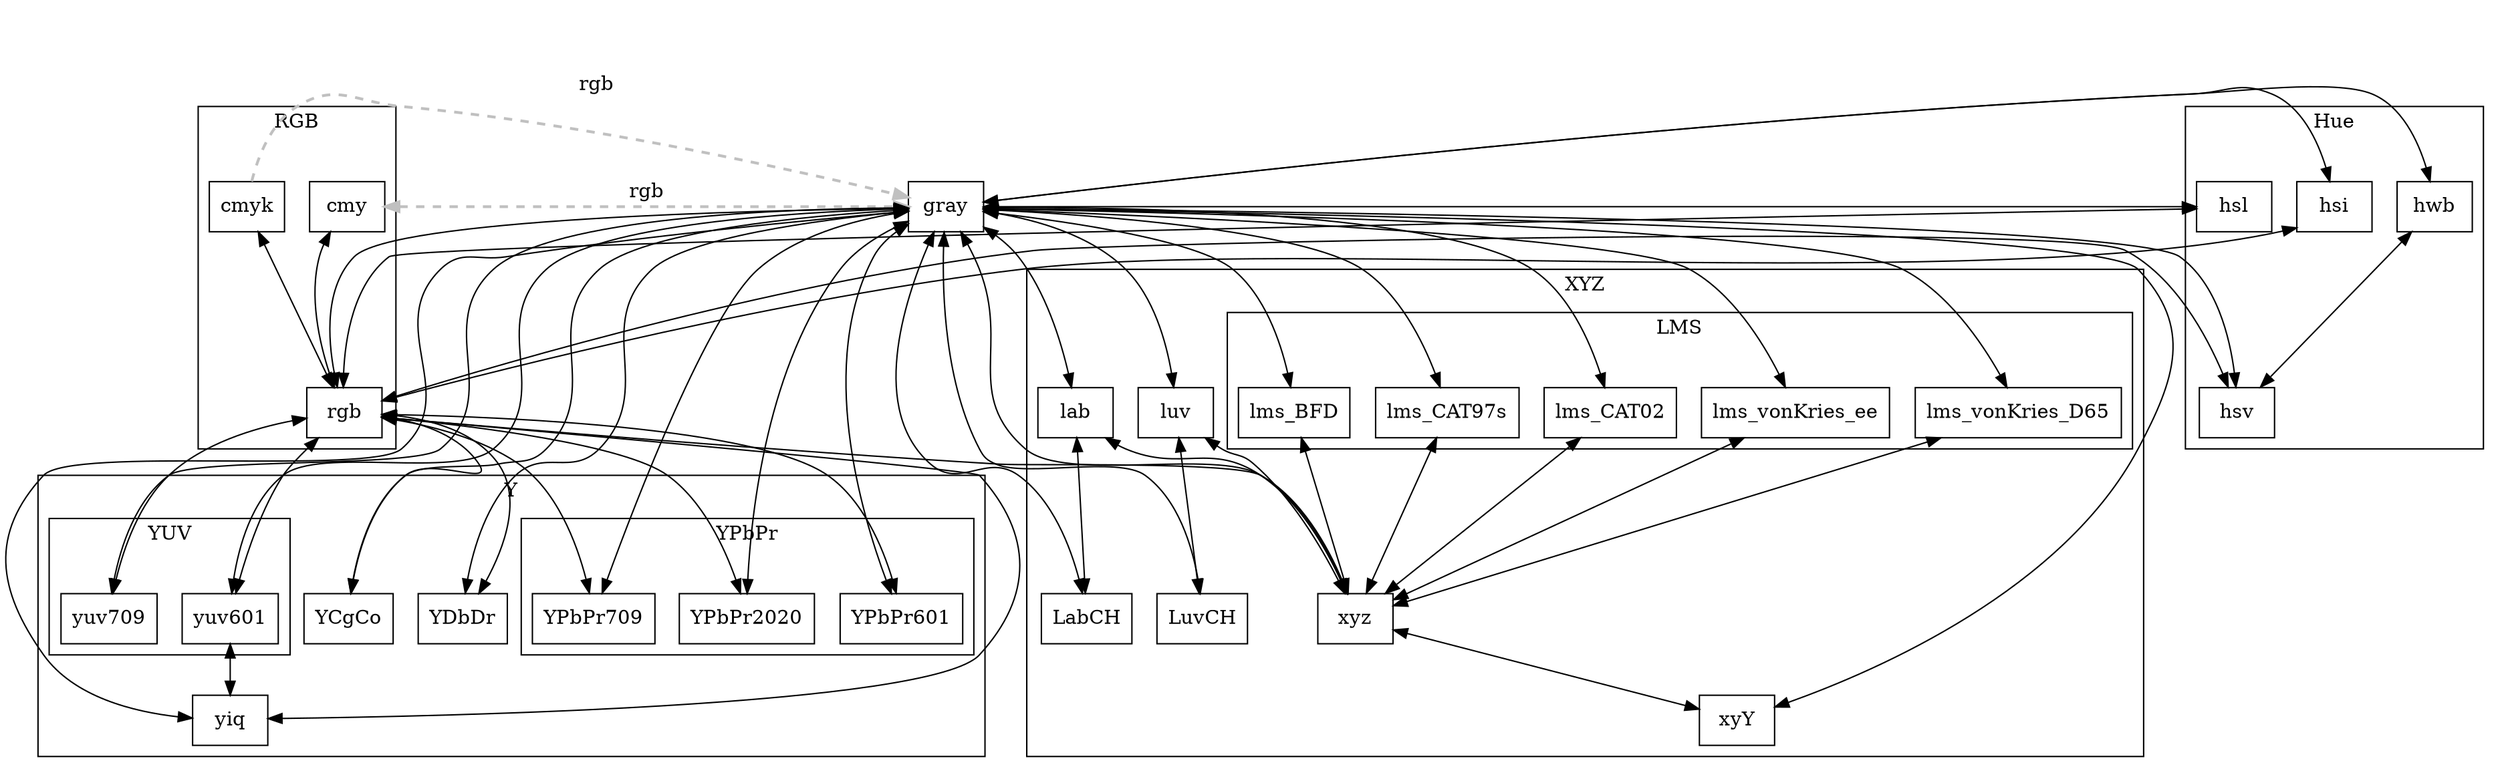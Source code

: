 digraph color_conversion {
	node [ shape ="box" ];
	//gray [ color=gray, penwidth = 5 ];
	//rgb [ style=striped , fillcolor="red:green:blue" ];

	cmy  -> gray [ label = "rgb", style=dashed, color=gray, penwidth = 2, dir=both ];
	cmy  -> rgb  [ label = "", dir=both  ];

	cmyk -> gray[ label = "rgb", style=dashed, color=gray, penwidth = 2, dir=forward ];
	cmyk -> rgb [ label = "", dir=both ];

	gray -> hsi   [ label = "", dir=both ];
	gray -> hsl   [ label = "", dir=both ];
	gray -> hsv   [ label = "", dir=both  ];
	gray -> hwb   [ label = "", dir=both ];
	gray -> rgb   [ label = "", dir=both ];
	gray -> xyz   [ label = "", dir=both ];
	gray -> YCgCo [ label = "", dir=both ];
	gray -> YDbDr [ label = "", dir=both ];
	gray -> yiq   [ label = "", dir=both ];
	gray -> YPbPr601  [ label = "", dir=both ];
	gray -> YPbPr709  [ label = "", dir=both ];
	gray -> YPbPr2020 [ label = "", dir=both ];
	gray -> yuv601   [ label = "", dir=both ];
	gray -> yuv709   [ label = "", dir=both ];

	gray -> lms_vonKries_ee   [ label = "", dir=both ];
	gray -> lms_vonKries_D65   [ label = "", dir=both ];
	gray -> lms_BFD   [ label = "", dir=both ];
	gray -> lms_CAT97s   [ label = "", dir=both ];
	gray -> lms_CAT02   [ label = "", dir=both ];
	gray -> luv   [ label = "", dir=both ];
	gray -> lab   [ label = "", dir=both ];
	gray -> xyY   [ label = "", dir=both ];

	gray -> LabCH [ label = "", dir=both ];
	gray -> LuvCH [ label = "", dir=both ];

	hwb  -> hsv[ label = "", dir=both ];

	hsi  -> rgb [ label = "", dir=both ];

	hsl  -> rgb [ label = "", dir=both ];

	hsv  -> rgb [ label = "", dir=both ];

	lms_vonKries_ee -> xyz[ label = "", dir=both ];
	lms_vonKries_D65 -> xyz[ label = "", dir=both ];
	lms_BFD  -> xyz[ label = "", dir=both ];
	lms_CAT97s -> xyz[ label = "", dir=both ];
	lms_CAT02  -> xyz[ label = "", dir=both ];
	luv -> xyz [ label = "", dir=both ];

	rgb -> xyz   [ label = "", dir=both ];
	rgb -> YCgCo [ label = "", dir=both ];
	rgb -> YDbDr [ label = "", dir=both ];
	rgb -> yiq   [ label = "", dir=both ];
	rgb -> YPbPr601  [ label = "", dir=both ];
	rgb -> YPbPr709  [ label = "", dir=both ];
	rgb -> YPbPr2020 [ label = "", dir=both ];
	rgb -> yuv601[ label = "", dir=both ];
	rgb -> yuv709[ label = "", dir=both ];

	//xyz -> Hunter  [ label = "", dir=both ];
	xyz -> xyY     [ label = "", dir=both ];
	lab -> xyz     [ label = "", dir=both ];
	lab -> LabCH   [ label = "", dir=both ];
	luv -> LuvCH   [ label = "", dir=both ];

	//yuv -> yuv   [ label = "", dir=both ];

	yuv601 -> yiq   [ label = "", dir=both ];

	subgraph cluster_hue
	{
		label = "Hue";
		node [ ] hwb;
		node [ ] hsi;
		node [ ] hsl;
		node [ ] hsv;
	}

	subgraph cluster_Y
	{
		label = "Y";
		node [ ] YCgCo;
		node [ ] YDbDr;
		node [ ] yiq  ;
		node [ ] YPbPr601 ;
		node [ ] YPbPr709 ;
		node [ ] YPbPr2020;
		node [ ] yuv601;
		node [ ] yuv709;
		subgraph cluster_yuv
		{
			label = "YUV";
			node [ ] yuv601;
			node [ ] yuv709;
		}
		subgraph cluster_YPbPr
		{
			label = "YPbPr";
			node [ ] YPbPr601 ;
			node [ ] YPbPr709 ;
			node [ ] YPbPr2020;
		}
	}

	subgraph cluster_CIE
	{
		label = "XYZ";
		node [ ] xyz;
		//node [ ] Hunter;
		node [ ] lab;
		node [ ] xyY;
		node [ ] luv;
		subgraph cluster_LMS
		{
			label = "LMS";
			node [ ] lms_vonKries_ee;
			node [ ] lms_vonKries_D65;
			node [ ] lms_BFD;
			node [ ] lms_CAT97s;
			node [ ] lms_CAT02;
		}

		node [ ] LabCH;
		node [ ] LuvCH;
	}

	subgraph cluster_RGB
	{
		label = "RGB";
		node [ ] cmy;
		node [ ] rgb;
		node [ ] cmyk;
	}


	//subgraph cluster_center
	//{
	//	label = "center";
	//	node [ ] rgb;
	//	node [ ] xyz;
	//	node [ ] gray;
	//}

}